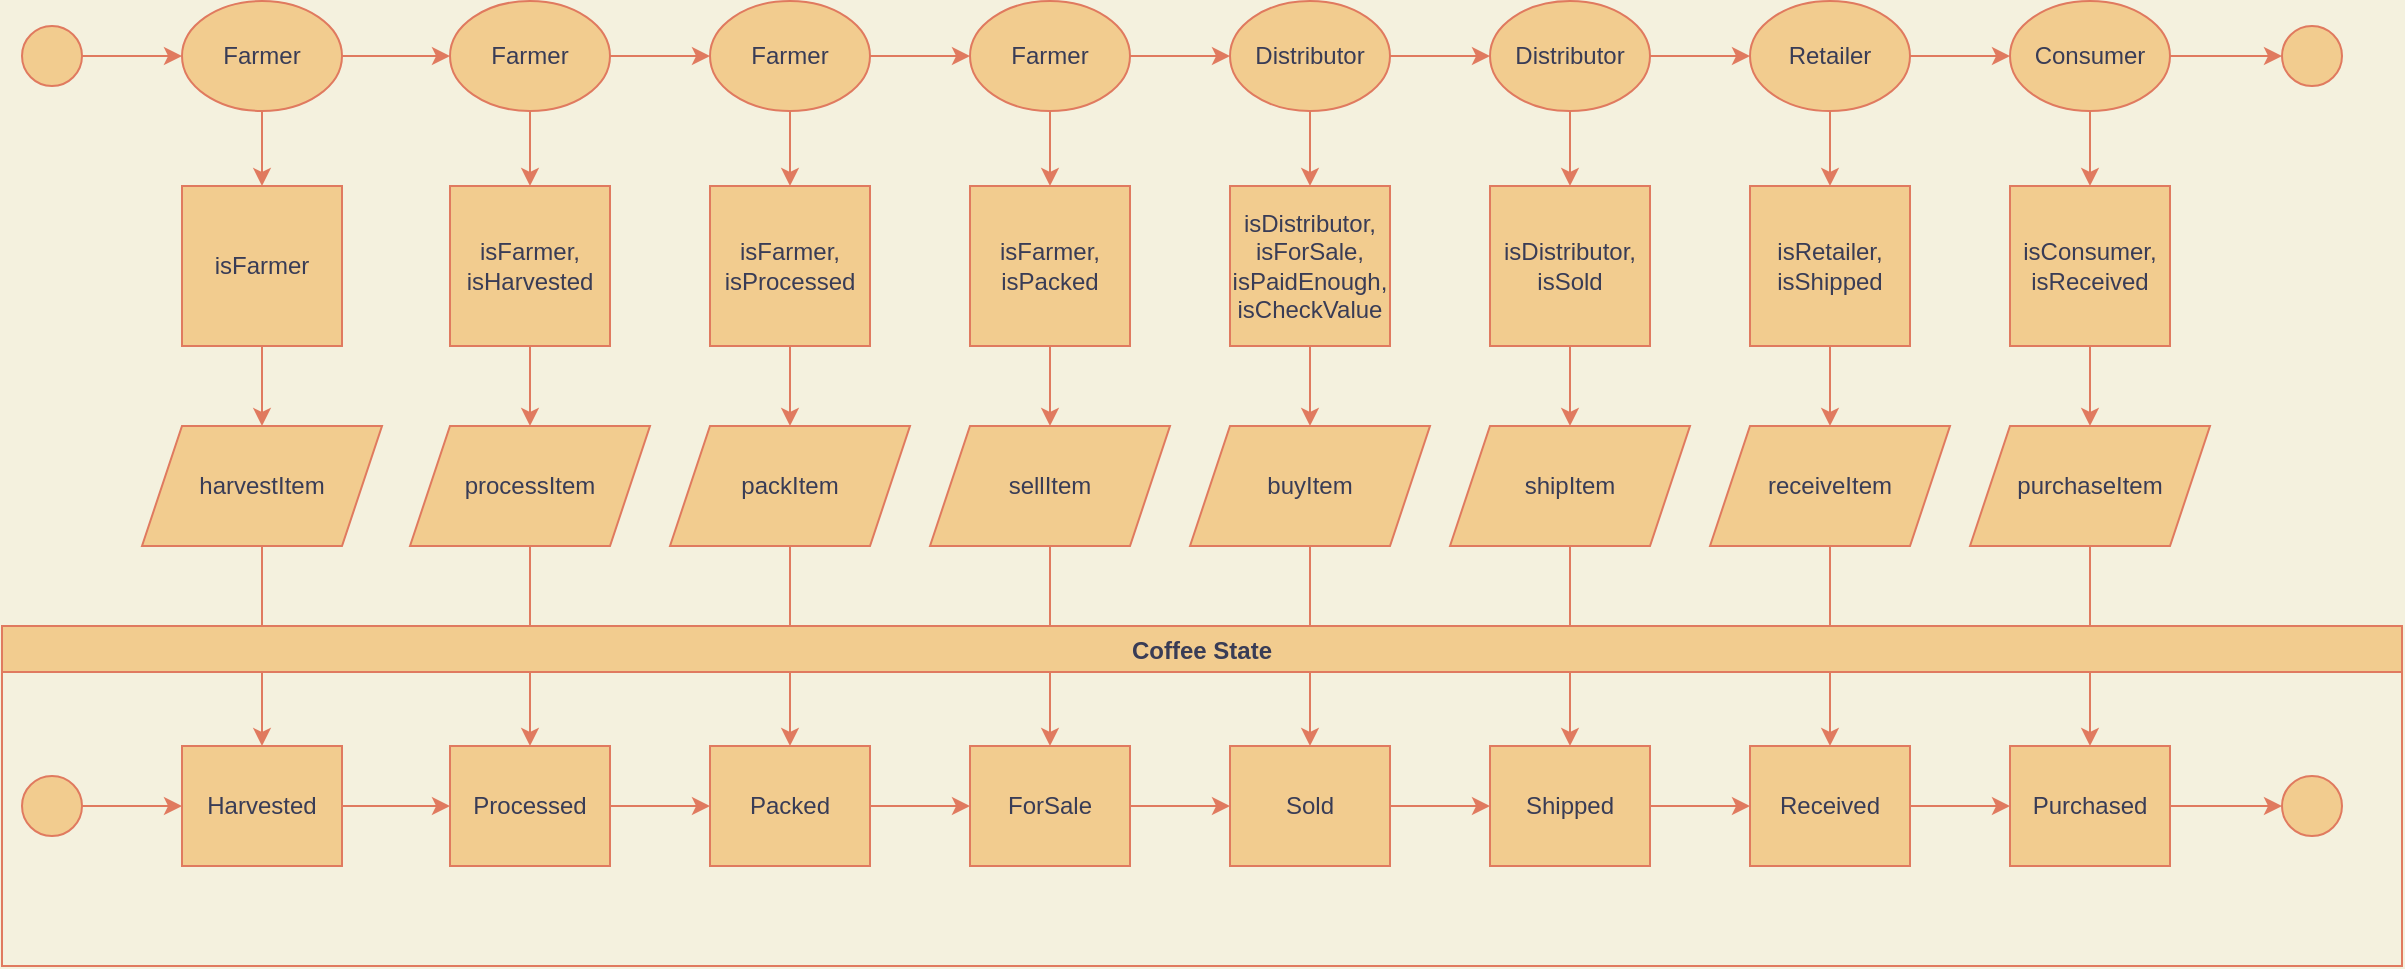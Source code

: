<mxfile version="20.2.3" type="device"><diagram id="QbdXLpsCUB-Yk08HAEQq" name="Page-1"><mxGraphModel dx="1409" dy="1064" grid="1" gridSize="10" guides="1" tooltips="1" connect="1" arrows="1" fold="1" page="1" pageScale="1" pageWidth="1100" pageHeight="850" background="#F4F1DE" math="0" shadow="0"><root><mxCell id="0"/><mxCell id="1" parent="0"/><mxCell id="TI573Ku8DGK8bJqBkDJm-30" value="" style="edgeStyle=orthogonalEdgeStyle;rounded=0;orthogonalLoop=1;jettySize=auto;html=1;fontColor=#393C56;strokeColor=#E07A5F;fillColor=#F2CC8F;" edge="1" parent="1" source="TI573Ku8DGK8bJqBkDJm-1" target="TI573Ku8DGK8bJqBkDJm-2"><mxGeometry relative="1" as="geometry"/></mxCell><mxCell id="TI573Ku8DGK8bJqBkDJm-1" value="" style="ellipse;whiteSpace=wrap;html=1;aspect=fixed;fontColor=#393C56;strokeColor=#E07A5F;fillColor=#F2CC8F;" vertex="1" parent="1"><mxGeometry x="20" y="240" width="30" height="30" as="geometry"/></mxCell><mxCell id="TI573Ku8DGK8bJqBkDJm-31" value="" style="edgeStyle=orthogonalEdgeStyle;rounded=0;orthogonalLoop=1;jettySize=auto;html=1;fontColor=#393C56;strokeColor=#E07A5F;fillColor=#F2CC8F;" edge="1" parent="1" source="TI573Ku8DGK8bJqBkDJm-2" target="TI573Ku8DGK8bJqBkDJm-8"><mxGeometry relative="1" as="geometry"/></mxCell><mxCell id="TI573Ku8DGK8bJqBkDJm-39" value="" style="edgeStyle=orthogonalEdgeStyle;rounded=0;orthogonalLoop=1;jettySize=auto;html=1;fontColor=#393C56;strokeColor=#E07A5F;fillColor=#F2CC8F;" edge="1" parent="1" source="TI573Ku8DGK8bJqBkDJm-2" target="TI573Ku8DGK8bJqBkDJm-3"><mxGeometry relative="1" as="geometry"/></mxCell><mxCell id="TI573Ku8DGK8bJqBkDJm-2" value="Farmer" style="ellipse;whiteSpace=wrap;html=1;fontColor=#393C56;strokeColor=#E07A5F;fillColor=#F2CC8F;" vertex="1" parent="1"><mxGeometry x="100" y="227.5" width="80" height="55" as="geometry"/></mxCell><mxCell id="TI573Ku8DGK8bJqBkDJm-40" value="" style="edgeStyle=orthogonalEdgeStyle;rounded=0;orthogonalLoop=1;jettySize=auto;html=1;fontColor=#393C56;strokeColor=#E07A5F;fillColor=#F2CC8F;" edge="1" parent="1" source="TI573Ku8DGK8bJqBkDJm-3" target="TI573Ku8DGK8bJqBkDJm-4"><mxGeometry relative="1" as="geometry"/></mxCell><mxCell id="TI573Ku8DGK8bJqBkDJm-3" value="isFarmer" style="whiteSpace=wrap;html=1;aspect=fixed;fontColor=#393C56;strokeColor=#E07A5F;fillColor=#F2CC8F;" vertex="1" parent="1"><mxGeometry x="100" y="320" width="80" height="80" as="geometry"/></mxCell><mxCell id="TI573Ku8DGK8bJqBkDJm-75" value="" style="edgeStyle=orthogonalEdgeStyle;rounded=0;orthogonalLoop=1;jettySize=auto;html=1;fontColor=#393C56;strokeColor=#E07A5F;fillColor=#F2CC8F;" edge="1" parent="1" source="TI573Ku8DGK8bJqBkDJm-4" target="TI573Ku8DGK8bJqBkDJm-56"><mxGeometry relative="1" as="geometry"/></mxCell><mxCell id="TI573Ku8DGK8bJqBkDJm-4" value="harvestItem" style="shape=parallelogram;perimeter=parallelogramPerimeter;whiteSpace=wrap;html=1;fixedSize=1;fontColor=#393C56;strokeColor=#E07A5F;fillColor=#F2CC8F;" vertex="1" parent="1"><mxGeometry x="80" y="440" width="120" height="60" as="geometry"/></mxCell><mxCell id="TI573Ku8DGK8bJqBkDJm-32" value="" style="edgeStyle=orthogonalEdgeStyle;rounded=0;orthogonalLoop=1;jettySize=auto;html=1;fontColor=#393C56;strokeColor=#E07A5F;fillColor=#F2CC8F;" edge="1" parent="1" source="TI573Ku8DGK8bJqBkDJm-8" target="TI573Ku8DGK8bJqBkDJm-11"><mxGeometry relative="1" as="geometry"/></mxCell><mxCell id="TI573Ku8DGK8bJqBkDJm-41" value="" style="edgeStyle=orthogonalEdgeStyle;rounded=0;orthogonalLoop=1;jettySize=auto;html=1;fontColor=#393C56;strokeColor=#E07A5F;fillColor=#F2CC8F;" edge="1" parent="1" source="TI573Ku8DGK8bJqBkDJm-8" target="TI573Ku8DGK8bJqBkDJm-9"><mxGeometry relative="1" as="geometry"/></mxCell><mxCell id="TI573Ku8DGK8bJqBkDJm-8" value="Farmer" style="ellipse;whiteSpace=wrap;html=1;fontColor=#393C56;strokeColor=#E07A5F;fillColor=#F2CC8F;" vertex="1" parent="1"><mxGeometry x="234" y="227.5" width="80" height="55" as="geometry"/></mxCell><mxCell id="TI573Ku8DGK8bJqBkDJm-42" value="" style="edgeStyle=orthogonalEdgeStyle;rounded=0;orthogonalLoop=1;jettySize=auto;html=1;fontColor=#393C56;strokeColor=#E07A5F;fillColor=#F2CC8F;" edge="1" parent="1" source="TI573Ku8DGK8bJqBkDJm-9" target="TI573Ku8DGK8bJqBkDJm-10"><mxGeometry relative="1" as="geometry"/></mxCell><mxCell id="TI573Ku8DGK8bJqBkDJm-9" value="isFarmer,&lt;br&gt;isHarvested" style="whiteSpace=wrap;html=1;aspect=fixed;fontColor=#393C56;strokeColor=#E07A5F;fillColor=#F2CC8F;" vertex="1" parent="1"><mxGeometry x="234" y="320" width="80" height="80" as="geometry"/></mxCell><mxCell id="TI573Ku8DGK8bJqBkDJm-76" value="" style="edgeStyle=orthogonalEdgeStyle;rounded=0;orthogonalLoop=1;jettySize=auto;html=1;fontColor=#393C56;strokeColor=#E07A5F;fillColor=#F2CC8F;" edge="1" parent="1" source="TI573Ku8DGK8bJqBkDJm-10" target="TI573Ku8DGK8bJqBkDJm-57"><mxGeometry relative="1" as="geometry"/></mxCell><mxCell id="TI573Ku8DGK8bJqBkDJm-10" value="processItem" style="shape=parallelogram;perimeter=parallelogramPerimeter;whiteSpace=wrap;html=1;fixedSize=1;fontColor=#393C56;strokeColor=#E07A5F;fillColor=#F2CC8F;" vertex="1" parent="1"><mxGeometry x="214" y="440" width="120" height="60" as="geometry"/></mxCell><mxCell id="TI573Ku8DGK8bJqBkDJm-33" value="" style="edgeStyle=orthogonalEdgeStyle;rounded=0;orthogonalLoop=1;jettySize=auto;html=1;fontColor=#393C56;strokeColor=#E07A5F;fillColor=#F2CC8F;" edge="1" parent="1" source="TI573Ku8DGK8bJqBkDJm-11" target="TI573Ku8DGK8bJqBkDJm-14"><mxGeometry relative="1" as="geometry"/></mxCell><mxCell id="TI573Ku8DGK8bJqBkDJm-43" value="" style="edgeStyle=orthogonalEdgeStyle;rounded=0;orthogonalLoop=1;jettySize=auto;html=1;fontColor=#393C56;strokeColor=#E07A5F;fillColor=#F2CC8F;" edge="1" parent="1" source="TI573Ku8DGK8bJqBkDJm-11" target="TI573Ku8DGK8bJqBkDJm-12"><mxGeometry relative="1" as="geometry"/></mxCell><mxCell id="TI573Ku8DGK8bJqBkDJm-11" value="Farmer" style="ellipse;whiteSpace=wrap;html=1;fontColor=#393C56;strokeColor=#E07A5F;fillColor=#F2CC8F;" vertex="1" parent="1"><mxGeometry x="364" y="227.5" width="80" height="55" as="geometry"/></mxCell><mxCell id="TI573Ku8DGK8bJqBkDJm-44" value="" style="edgeStyle=orthogonalEdgeStyle;rounded=0;orthogonalLoop=1;jettySize=auto;html=1;fontColor=#393C56;strokeColor=#E07A5F;fillColor=#F2CC8F;" edge="1" parent="1" source="TI573Ku8DGK8bJqBkDJm-12" target="TI573Ku8DGK8bJqBkDJm-13"><mxGeometry relative="1" as="geometry"/></mxCell><mxCell id="TI573Ku8DGK8bJqBkDJm-12" value="isFarmer,&lt;br&gt;isProcessed" style="whiteSpace=wrap;html=1;aspect=fixed;fontColor=#393C56;strokeColor=#E07A5F;fillColor=#F2CC8F;" vertex="1" parent="1"><mxGeometry x="364" y="320" width="80" height="80" as="geometry"/></mxCell><mxCell id="TI573Ku8DGK8bJqBkDJm-77" value="" style="edgeStyle=orthogonalEdgeStyle;rounded=0;orthogonalLoop=1;jettySize=auto;html=1;fontColor=#393C56;strokeColor=#E07A5F;fillColor=#F2CC8F;" edge="1" parent="1" source="TI573Ku8DGK8bJqBkDJm-13" target="TI573Ku8DGK8bJqBkDJm-58"><mxGeometry relative="1" as="geometry"/></mxCell><mxCell id="TI573Ku8DGK8bJqBkDJm-13" value="packItem" style="shape=parallelogram;perimeter=parallelogramPerimeter;whiteSpace=wrap;html=1;fixedSize=1;fontColor=#393C56;strokeColor=#E07A5F;fillColor=#F2CC8F;" vertex="1" parent="1"><mxGeometry x="344" y="440" width="120" height="60" as="geometry"/></mxCell><mxCell id="TI573Ku8DGK8bJqBkDJm-34" value="" style="edgeStyle=orthogonalEdgeStyle;rounded=0;orthogonalLoop=1;jettySize=auto;html=1;fontColor=#393C56;strokeColor=#E07A5F;fillColor=#F2CC8F;" edge="1" parent="1" source="TI573Ku8DGK8bJqBkDJm-14" target="TI573Ku8DGK8bJqBkDJm-17"><mxGeometry relative="1" as="geometry"/></mxCell><mxCell id="TI573Ku8DGK8bJqBkDJm-45" value="" style="edgeStyle=orthogonalEdgeStyle;rounded=0;orthogonalLoop=1;jettySize=auto;html=1;fontColor=#393C56;strokeColor=#E07A5F;fillColor=#F2CC8F;" edge="1" parent="1" source="TI573Ku8DGK8bJqBkDJm-14" target="TI573Ku8DGK8bJqBkDJm-15"><mxGeometry relative="1" as="geometry"/></mxCell><mxCell id="TI573Ku8DGK8bJqBkDJm-14" value="Farmer" style="ellipse;whiteSpace=wrap;html=1;fontColor=#393C56;strokeColor=#E07A5F;fillColor=#F2CC8F;" vertex="1" parent="1"><mxGeometry x="494" y="227.5" width="80" height="55" as="geometry"/></mxCell><mxCell id="TI573Ku8DGK8bJqBkDJm-46" value="" style="edgeStyle=orthogonalEdgeStyle;rounded=0;orthogonalLoop=1;jettySize=auto;html=1;fontColor=#393C56;strokeColor=#E07A5F;fillColor=#F2CC8F;" edge="1" parent="1" source="TI573Ku8DGK8bJqBkDJm-15" target="TI573Ku8DGK8bJqBkDJm-16"><mxGeometry relative="1" as="geometry"/></mxCell><mxCell id="TI573Ku8DGK8bJqBkDJm-15" value="isFarmer,&lt;br&gt;isPacked" style="whiteSpace=wrap;html=1;aspect=fixed;fontColor=#393C56;strokeColor=#E07A5F;fillColor=#F2CC8F;" vertex="1" parent="1"><mxGeometry x="494" y="320" width="80" height="80" as="geometry"/></mxCell><mxCell id="TI573Ku8DGK8bJqBkDJm-78" value="" style="edgeStyle=orthogonalEdgeStyle;rounded=0;orthogonalLoop=1;jettySize=auto;html=1;fontColor=#393C56;strokeColor=#E07A5F;fillColor=#F2CC8F;" edge="1" parent="1" source="TI573Ku8DGK8bJqBkDJm-16" target="TI573Ku8DGK8bJqBkDJm-59"><mxGeometry relative="1" as="geometry"/></mxCell><mxCell id="TI573Ku8DGK8bJqBkDJm-16" value="sellItem" style="shape=parallelogram;perimeter=parallelogramPerimeter;whiteSpace=wrap;html=1;fixedSize=1;fontColor=#393C56;strokeColor=#E07A5F;fillColor=#F2CC8F;" vertex="1" parent="1"><mxGeometry x="474" y="440" width="120" height="60" as="geometry"/></mxCell><mxCell id="TI573Ku8DGK8bJqBkDJm-35" value="" style="edgeStyle=orthogonalEdgeStyle;rounded=0;orthogonalLoop=1;jettySize=auto;html=1;fontColor=#393C56;strokeColor=#E07A5F;fillColor=#F2CC8F;" edge="1" parent="1" source="TI573Ku8DGK8bJqBkDJm-17" target="TI573Ku8DGK8bJqBkDJm-20"><mxGeometry relative="1" as="geometry"/></mxCell><mxCell id="TI573Ku8DGK8bJqBkDJm-47" value="" style="edgeStyle=orthogonalEdgeStyle;rounded=0;orthogonalLoop=1;jettySize=auto;html=1;fontColor=#393C56;strokeColor=#E07A5F;fillColor=#F2CC8F;" edge="1" parent="1" source="TI573Ku8DGK8bJqBkDJm-17" target="TI573Ku8DGK8bJqBkDJm-18"><mxGeometry relative="1" as="geometry"/></mxCell><mxCell id="TI573Ku8DGK8bJqBkDJm-17" value="Distributor" style="ellipse;whiteSpace=wrap;html=1;fontColor=#393C56;strokeColor=#E07A5F;fillColor=#F2CC8F;" vertex="1" parent="1"><mxGeometry x="624" y="227.5" width="80" height="55" as="geometry"/></mxCell><mxCell id="TI573Ku8DGK8bJqBkDJm-48" value="" style="edgeStyle=orthogonalEdgeStyle;rounded=0;orthogonalLoop=1;jettySize=auto;html=1;fontColor=#393C56;strokeColor=#E07A5F;fillColor=#F2CC8F;" edge="1" parent="1" source="TI573Ku8DGK8bJqBkDJm-18" target="TI573Ku8DGK8bJqBkDJm-19"><mxGeometry relative="1" as="geometry"/></mxCell><mxCell id="TI573Ku8DGK8bJqBkDJm-18" value="isDistributor,&lt;br&gt;isForSale,&lt;br&gt;isPaidEnough,&lt;br&gt;isCheckValue" style="whiteSpace=wrap;html=1;aspect=fixed;fontColor=#393C56;strokeColor=#E07A5F;fillColor=#F2CC8F;" vertex="1" parent="1"><mxGeometry x="624" y="320" width="80" height="80" as="geometry"/></mxCell><mxCell id="TI573Ku8DGK8bJqBkDJm-79" value="" style="edgeStyle=orthogonalEdgeStyle;rounded=0;orthogonalLoop=1;jettySize=auto;html=1;fontColor=#393C56;strokeColor=#E07A5F;fillColor=#F2CC8F;" edge="1" parent="1" source="TI573Ku8DGK8bJqBkDJm-19" target="TI573Ku8DGK8bJqBkDJm-60"><mxGeometry relative="1" as="geometry"/></mxCell><mxCell id="TI573Ku8DGK8bJqBkDJm-19" value="buyItem" style="shape=parallelogram;perimeter=parallelogramPerimeter;whiteSpace=wrap;html=1;fixedSize=1;fontColor=#393C56;strokeColor=#E07A5F;fillColor=#F2CC8F;" vertex="1" parent="1"><mxGeometry x="604" y="440" width="120" height="60" as="geometry"/></mxCell><mxCell id="TI573Ku8DGK8bJqBkDJm-36" value="" style="edgeStyle=orthogonalEdgeStyle;rounded=0;orthogonalLoop=1;jettySize=auto;html=1;fontColor=#393C56;strokeColor=#E07A5F;fillColor=#F2CC8F;" edge="1" parent="1" source="TI573Ku8DGK8bJqBkDJm-20" target="TI573Ku8DGK8bJqBkDJm-23"><mxGeometry relative="1" as="geometry"/></mxCell><mxCell id="TI573Ku8DGK8bJqBkDJm-49" value="" style="edgeStyle=orthogonalEdgeStyle;rounded=0;orthogonalLoop=1;jettySize=auto;html=1;fontColor=#393C56;strokeColor=#E07A5F;fillColor=#F2CC8F;" edge="1" parent="1" source="TI573Ku8DGK8bJqBkDJm-20" target="TI573Ku8DGK8bJqBkDJm-21"><mxGeometry relative="1" as="geometry"/></mxCell><mxCell id="TI573Ku8DGK8bJqBkDJm-20" value="Distributor" style="ellipse;whiteSpace=wrap;html=1;fontColor=#393C56;strokeColor=#E07A5F;fillColor=#F2CC8F;" vertex="1" parent="1"><mxGeometry x="754" y="227.5" width="80" height="55" as="geometry"/></mxCell><mxCell id="TI573Ku8DGK8bJqBkDJm-50" value="" style="edgeStyle=orthogonalEdgeStyle;rounded=0;orthogonalLoop=1;jettySize=auto;html=1;fontColor=#393C56;strokeColor=#E07A5F;fillColor=#F2CC8F;" edge="1" parent="1" source="TI573Ku8DGK8bJqBkDJm-21" target="TI573Ku8DGK8bJqBkDJm-22"><mxGeometry relative="1" as="geometry"/></mxCell><mxCell id="TI573Ku8DGK8bJqBkDJm-21" value="isDistributor,&lt;br&gt;isSold" style="whiteSpace=wrap;html=1;aspect=fixed;fontColor=#393C56;strokeColor=#E07A5F;fillColor=#F2CC8F;" vertex="1" parent="1"><mxGeometry x="754" y="320" width="80" height="80" as="geometry"/></mxCell><mxCell id="TI573Ku8DGK8bJqBkDJm-80" value="" style="edgeStyle=orthogonalEdgeStyle;rounded=0;orthogonalLoop=1;jettySize=auto;html=1;fontColor=#393C56;strokeColor=#E07A5F;fillColor=#F2CC8F;" edge="1" parent="1" source="TI573Ku8DGK8bJqBkDJm-22" target="TI573Ku8DGK8bJqBkDJm-61"><mxGeometry relative="1" as="geometry"/></mxCell><mxCell id="TI573Ku8DGK8bJqBkDJm-22" value="shipItem" style="shape=parallelogram;perimeter=parallelogramPerimeter;whiteSpace=wrap;html=1;fixedSize=1;fontColor=#393C56;strokeColor=#E07A5F;fillColor=#F2CC8F;" vertex="1" parent="1"><mxGeometry x="734" y="440" width="120" height="60" as="geometry"/></mxCell><mxCell id="TI573Ku8DGK8bJqBkDJm-37" value="" style="edgeStyle=orthogonalEdgeStyle;rounded=0;orthogonalLoop=1;jettySize=auto;html=1;fontColor=#393C56;strokeColor=#E07A5F;fillColor=#F2CC8F;" edge="1" parent="1" source="TI573Ku8DGK8bJqBkDJm-23" target="TI573Ku8DGK8bJqBkDJm-26"><mxGeometry relative="1" as="geometry"/></mxCell><mxCell id="TI573Ku8DGK8bJqBkDJm-51" value="" style="edgeStyle=orthogonalEdgeStyle;rounded=0;orthogonalLoop=1;jettySize=auto;html=1;fontColor=#393C56;strokeColor=#E07A5F;fillColor=#F2CC8F;" edge="1" parent="1" source="TI573Ku8DGK8bJqBkDJm-23" target="TI573Ku8DGK8bJqBkDJm-24"><mxGeometry relative="1" as="geometry"/></mxCell><mxCell id="TI573Ku8DGK8bJqBkDJm-23" value="Retailer" style="ellipse;whiteSpace=wrap;html=1;fontColor=#393C56;strokeColor=#E07A5F;fillColor=#F2CC8F;" vertex="1" parent="1"><mxGeometry x="884" y="227.5" width="80" height="55" as="geometry"/></mxCell><mxCell id="TI573Ku8DGK8bJqBkDJm-52" value="" style="edgeStyle=orthogonalEdgeStyle;rounded=0;orthogonalLoop=1;jettySize=auto;html=1;fontColor=#393C56;strokeColor=#E07A5F;fillColor=#F2CC8F;" edge="1" parent="1" source="TI573Ku8DGK8bJqBkDJm-24" target="TI573Ku8DGK8bJqBkDJm-25"><mxGeometry relative="1" as="geometry"/></mxCell><mxCell id="TI573Ku8DGK8bJqBkDJm-24" value="isRetailer,&lt;br&gt;isShipped" style="whiteSpace=wrap;html=1;aspect=fixed;fontColor=#393C56;strokeColor=#E07A5F;fillColor=#F2CC8F;" vertex="1" parent="1"><mxGeometry x="884" y="320" width="80" height="80" as="geometry"/></mxCell><mxCell id="TI573Ku8DGK8bJqBkDJm-81" value="" style="edgeStyle=orthogonalEdgeStyle;rounded=0;orthogonalLoop=1;jettySize=auto;html=1;fontColor=#393C56;strokeColor=#E07A5F;fillColor=#F2CC8F;" edge="1" parent="1" source="TI573Ku8DGK8bJqBkDJm-25" target="TI573Ku8DGK8bJqBkDJm-62"><mxGeometry relative="1" as="geometry"/></mxCell><mxCell id="TI573Ku8DGK8bJqBkDJm-25" value="receiveItem" style="shape=parallelogram;perimeter=parallelogramPerimeter;whiteSpace=wrap;html=1;fixedSize=1;fontColor=#393C56;strokeColor=#E07A5F;fillColor=#F2CC8F;" vertex="1" parent="1"><mxGeometry x="864" y="440" width="120" height="60" as="geometry"/></mxCell><mxCell id="TI573Ku8DGK8bJqBkDJm-38" value="" style="edgeStyle=orthogonalEdgeStyle;rounded=0;orthogonalLoop=1;jettySize=auto;html=1;fontColor=#393C56;strokeColor=#E07A5F;fillColor=#F2CC8F;" edge="1" parent="1" source="TI573Ku8DGK8bJqBkDJm-26" target="TI573Ku8DGK8bJqBkDJm-29"><mxGeometry relative="1" as="geometry"/></mxCell><mxCell id="TI573Ku8DGK8bJqBkDJm-53" value="" style="edgeStyle=orthogonalEdgeStyle;rounded=0;orthogonalLoop=1;jettySize=auto;html=1;fontColor=#393C56;strokeColor=#E07A5F;fillColor=#F2CC8F;" edge="1" parent="1" source="TI573Ku8DGK8bJqBkDJm-26" target="TI573Ku8DGK8bJqBkDJm-27"><mxGeometry relative="1" as="geometry"/></mxCell><mxCell id="TI573Ku8DGK8bJqBkDJm-26" value="Consumer" style="ellipse;whiteSpace=wrap;html=1;fontColor=#393C56;strokeColor=#E07A5F;fillColor=#F2CC8F;" vertex="1" parent="1"><mxGeometry x="1014" y="227.5" width="80" height="55" as="geometry"/></mxCell><mxCell id="TI573Ku8DGK8bJqBkDJm-54" value="" style="edgeStyle=orthogonalEdgeStyle;rounded=0;orthogonalLoop=1;jettySize=auto;html=1;fontColor=#393C56;strokeColor=#E07A5F;fillColor=#F2CC8F;" edge="1" parent="1" source="TI573Ku8DGK8bJqBkDJm-27" target="TI573Ku8DGK8bJqBkDJm-28"><mxGeometry relative="1" as="geometry"/></mxCell><mxCell id="TI573Ku8DGK8bJqBkDJm-27" value="isConsumer,&lt;br&gt;isReceived" style="whiteSpace=wrap;html=1;aspect=fixed;fontColor=#393C56;strokeColor=#E07A5F;fillColor=#F2CC8F;" vertex="1" parent="1"><mxGeometry x="1014" y="320" width="80" height="80" as="geometry"/></mxCell><mxCell id="TI573Ku8DGK8bJqBkDJm-82" value="" style="edgeStyle=orthogonalEdgeStyle;rounded=0;orthogonalLoop=1;jettySize=auto;html=1;fontColor=#393C56;strokeColor=#E07A5F;fillColor=#F2CC8F;" edge="1" parent="1" source="TI573Ku8DGK8bJqBkDJm-28" target="TI573Ku8DGK8bJqBkDJm-63"><mxGeometry relative="1" as="geometry"/></mxCell><mxCell id="TI573Ku8DGK8bJqBkDJm-28" value="purchaseItem" style="shape=parallelogram;perimeter=parallelogramPerimeter;whiteSpace=wrap;html=1;fixedSize=1;fontColor=#393C56;strokeColor=#E07A5F;fillColor=#F2CC8F;" vertex="1" parent="1"><mxGeometry x="994" y="440" width="120" height="60" as="geometry"/></mxCell><mxCell id="TI573Ku8DGK8bJqBkDJm-29" value="" style="ellipse;whiteSpace=wrap;html=1;aspect=fixed;fontColor=#393C56;strokeColor=#E07A5F;fillColor=#F2CC8F;" vertex="1" parent="1"><mxGeometry x="1150" y="240" width="30" height="30" as="geometry"/></mxCell><mxCell id="TI573Ku8DGK8bJqBkDJm-65" value="" style="edgeStyle=orthogonalEdgeStyle;rounded=0;orthogonalLoop=1;jettySize=auto;html=1;fontColor=#393C56;strokeColor=#E07A5F;fillColor=#F2CC8F;" edge="1" parent="1" source="TI573Ku8DGK8bJqBkDJm-55" target="TI573Ku8DGK8bJqBkDJm-56"><mxGeometry relative="1" as="geometry"/></mxCell><mxCell id="TI573Ku8DGK8bJqBkDJm-55" value="" style="ellipse;whiteSpace=wrap;html=1;aspect=fixed;fontColor=#393C56;strokeColor=#E07A5F;fillColor=#F2CC8F;" vertex="1" parent="1"><mxGeometry x="20" y="615" width="30" height="30" as="geometry"/></mxCell><mxCell id="TI573Ku8DGK8bJqBkDJm-66" value="" style="edgeStyle=orthogonalEdgeStyle;rounded=0;orthogonalLoop=1;jettySize=auto;html=1;fontColor=#393C56;strokeColor=#E07A5F;fillColor=#F2CC8F;" edge="1" parent="1" source="TI573Ku8DGK8bJqBkDJm-56" target="TI573Ku8DGK8bJqBkDJm-57"><mxGeometry relative="1" as="geometry"/></mxCell><mxCell id="TI573Ku8DGK8bJqBkDJm-56" value="Harvested" style="rounded=0;whiteSpace=wrap;html=1;fontColor=#393C56;strokeColor=#E07A5F;fillColor=#F2CC8F;" vertex="1" parent="1"><mxGeometry x="100" y="600" width="80" height="60" as="geometry"/></mxCell><mxCell id="TI573Ku8DGK8bJqBkDJm-67" value="" style="edgeStyle=orthogonalEdgeStyle;rounded=0;orthogonalLoop=1;jettySize=auto;html=1;fontColor=#393C56;strokeColor=#E07A5F;fillColor=#F2CC8F;" edge="1" parent="1" source="TI573Ku8DGK8bJqBkDJm-57" target="TI573Ku8DGK8bJqBkDJm-58"><mxGeometry relative="1" as="geometry"/></mxCell><mxCell id="TI573Ku8DGK8bJqBkDJm-57" value="Processed" style="rounded=0;whiteSpace=wrap;html=1;fontColor=#393C56;strokeColor=#E07A5F;fillColor=#F2CC8F;" vertex="1" parent="1"><mxGeometry x="234" y="600" width="80" height="60" as="geometry"/></mxCell><mxCell id="TI573Ku8DGK8bJqBkDJm-68" value="" style="edgeStyle=orthogonalEdgeStyle;rounded=0;orthogonalLoop=1;jettySize=auto;html=1;fontColor=#393C56;strokeColor=#E07A5F;fillColor=#F2CC8F;" edge="1" parent="1" source="TI573Ku8DGK8bJqBkDJm-58" target="TI573Ku8DGK8bJqBkDJm-59"><mxGeometry relative="1" as="geometry"/></mxCell><mxCell id="TI573Ku8DGK8bJqBkDJm-58" value="Packed" style="rounded=0;whiteSpace=wrap;html=1;fontColor=#393C56;strokeColor=#E07A5F;fillColor=#F2CC8F;" vertex="1" parent="1"><mxGeometry x="364" y="600" width="80" height="60" as="geometry"/></mxCell><mxCell id="TI573Ku8DGK8bJqBkDJm-69" value="" style="edgeStyle=orthogonalEdgeStyle;rounded=0;orthogonalLoop=1;jettySize=auto;html=1;fontColor=#393C56;strokeColor=#E07A5F;fillColor=#F2CC8F;" edge="1" parent="1" source="TI573Ku8DGK8bJqBkDJm-59" target="TI573Ku8DGK8bJqBkDJm-60"><mxGeometry relative="1" as="geometry"/></mxCell><mxCell id="TI573Ku8DGK8bJqBkDJm-59" value="ForSale" style="rounded=0;whiteSpace=wrap;html=1;fontColor=#393C56;strokeColor=#E07A5F;fillColor=#F2CC8F;" vertex="1" parent="1"><mxGeometry x="494" y="600" width="80" height="60" as="geometry"/></mxCell><mxCell id="TI573Ku8DGK8bJqBkDJm-70" value="" style="edgeStyle=orthogonalEdgeStyle;rounded=0;orthogonalLoop=1;jettySize=auto;html=1;fontColor=#393C56;strokeColor=#E07A5F;fillColor=#F2CC8F;" edge="1" parent="1" source="TI573Ku8DGK8bJqBkDJm-60" target="TI573Ku8DGK8bJqBkDJm-61"><mxGeometry relative="1" as="geometry"/></mxCell><mxCell id="TI573Ku8DGK8bJqBkDJm-60" value="Sold" style="rounded=0;whiteSpace=wrap;html=1;fontColor=#393C56;strokeColor=#E07A5F;fillColor=#F2CC8F;" vertex="1" parent="1"><mxGeometry x="624" y="600" width="80" height="60" as="geometry"/></mxCell><mxCell id="TI573Ku8DGK8bJqBkDJm-71" value="" style="edgeStyle=orthogonalEdgeStyle;rounded=0;orthogonalLoop=1;jettySize=auto;html=1;fontColor=#393C56;strokeColor=#E07A5F;fillColor=#F2CC8F;" edge="1" parent="1" source="TI573Ku8DGK8bJqBkDJm-61" target="TI573Ku8DGK8bJqBkDJm-62"><mxGeometry relative="1" as="geometry"/></mxCell><mxCell id="TI573Ku8DGK8bJqBkDJm-61" value="Shipped" style="rounded=0;whiteSpace=wrap;html=1;fontColor=#393C56;strokeColor=#E07A5F;fillColor=#F2CC8F;" vertex="1" parent="1"><mxGeometry x="754" y="600" width="80" height="60" as="geometry"/></mxCell><mxCell id="TI573Ku8DGK8bJqBkDJm-72" value="" style="edgeStyle=orthogonalEdgeStyle;rounded=0;orthogonalLoop=1;jettySize=auto;html=1;fontColor=#393C56;strokeColor=#E07A5F;fillColor=#F2CC8F;" edge="1" parent="1" source="TI573Ku8DGK8bJqBkDJm-62" target="TI573Ku8DGK8bJqBkDJm-63"><mxGeometry relative="1" as="geometry"/></mxCell><mxCell id="TI573Ku8DGK8bJqBkDJm-62" value="Received" style="rounded=0;whiteSpace=wrap;html=1;fontColor=#393C56;strokeColor=#E07A5F;fillColor=#F2CC8F;" vertex="1" parent="1"><mxGeometry x="884" y="600" width="80" height="60" as="geometry"/></mxCell><mxCell id="TI573Ku8DGK8bJqBkDJm-73" value="" style="edgeStyle=orthogonalEdgeStyle;rounded=0;orthogonalLoop=1;jettySize=auto;html=1;fontColor=#393C56;strokeColor=#E07A5F;fillColor=#F2CC8F;" edge="1" parent="1" source="TI573Ku8DGK8bJqBkDJm-63" target="TI573Ku8DGK8bJqBkDJm-64"><mxGeometry relative="1" as="geometry"/></mxCell><mxCell id="TI573Ku8DGK8bJqBkDJm-63" value="Purchased" style="rounded=0;whiteSpace=wrap;html=1;fontColor=#393C56;strokeColor=#E07A5F;fillColor=#F2CC8F;" vertex="1" parent="1"><mxGeometry x="1014" y="600" width="80" height="60" as="geometry"/></mxCell><mxCell id="TI573Ku8DGK8bJqBkDJm-64" value="" style="ellipse;whiteSpace=wrap;html=1;aspect=fixed;fontColor=#393C56;strokeColor=#E07A5F;fillColor=#F2CC8F;" vertex="1" parent="1"><mxGeometry x="1150" y="615" width="30" height="30" as="geometry"/></mxCell><mxCell id="TI573Ku8DGK8bJqBkDJm-74" value="Coffee State" style="swimlane;fontColor=#393C56;strokeColor=#E07A5F;fillColor=#F2CC8F;" vertex="1" parent="1"><mxGeometry x="10" y="540" width="1200" height="170" as="geometry"/></mxCell></root></mxGraphModel></diagram></mxfile>